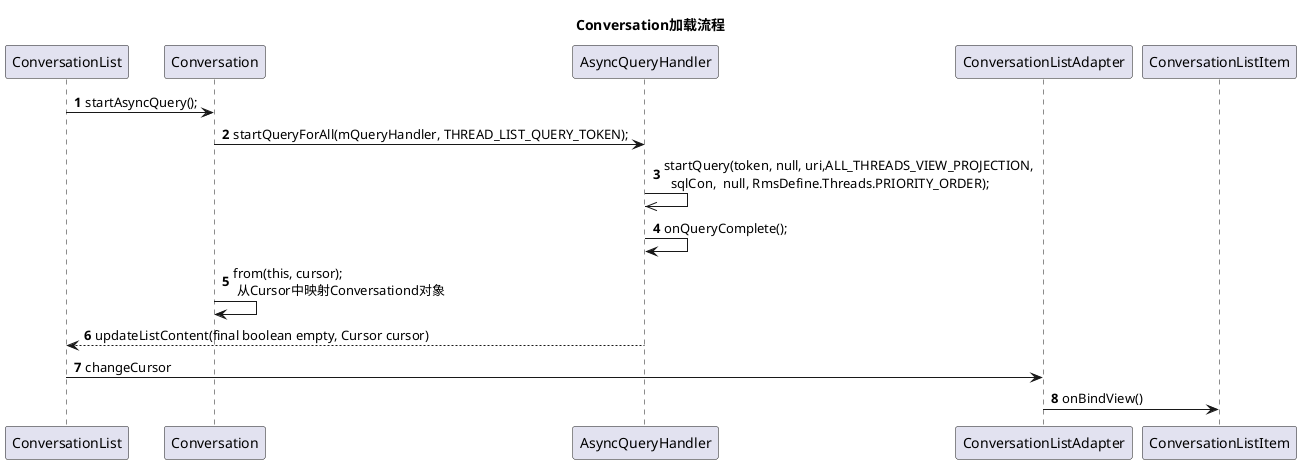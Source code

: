 @startuml
title Conversation加载流程

autonumber
ConversationList->Conversation: startAsyncQuery();
Conversation-> AsyncQueryHandler : startQueryForAll(mQueryHandler, THREAD_LIST_QUERY_TOKEN);
AsyncQueryHandler ->> AsyncQueryHandler  : startQuery(token, null, uri,ALL_THREADS_VIEW_PROJECTION, \n  sqlCon,  null, RmsDefine.Threads.PRIORITY_ORDER);

AsyncQueryHandler -> AsyncQueryHandler :onQueryComplete();
Conversation ->Conversation: from(this, cursor); \n 从Cursor中映射Conversationd对象


AsyncQueryHandler --> ConversationList :  updateListContent(final boolean empty, Cursor cursor)
ConversationList -> ConversationListAdapter : changeCursor
ConversationListAdapter -> ConversationListItem: onBindView()

@enduml
